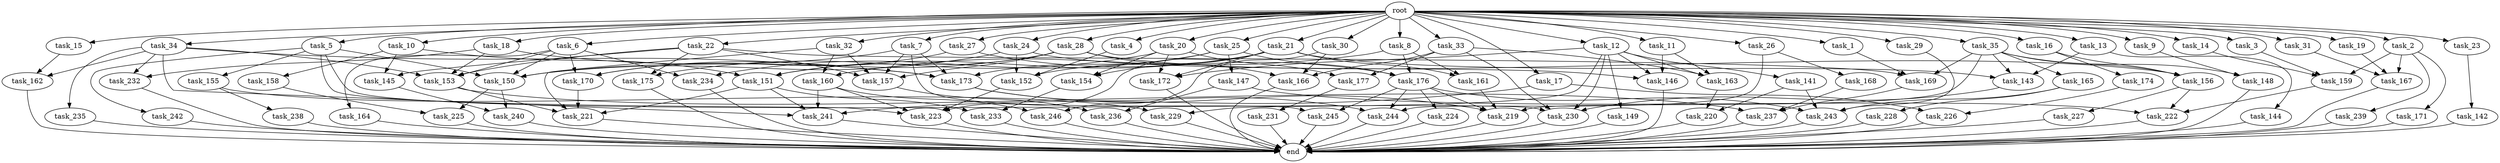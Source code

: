 digraph G {
  task_162 [size="5239860101.120000"];
  task_147 [size="1374389534.720000"];
  task_221 [size="15290083573.760000"];
  task_240 [size="1116691496.960000"];
  task_15 [size="10.240000"];
  task_145 [size="2147483648.000000"];
  task_229 [size="10737418240.000000"];
  task_161 [size="5583457484.800000"];
  task_9 [size="10.240000"];
  task_163 [size="11081015623.680000"];
  task_4 [size="10.240000"];
  task_166 [size="10737418240.000000"];
  task_13 [size="10.240000"];
  task_14 [size="10.240000"];
  task_174 [size="773094113.280000"];
  task_32 [size="10.240000"];
  task_3 [size="10.240000"];
  task_159 [size="14431090114.559999"];
  task_5 [size="10.240000"];
  task_169 [size="7129645711.360001"];
  task_20 [size="10.240000"];
  task_155 [size="343597383.680000"];
  task_22 [size="10.240000"];
  task_231 [size="2147483648.000000"];
  task_26 [size="10.240000"];
  task_28 [size="10.240000"];
  task_148 [size="3521873182.720000"];
  task_158 [size="1374389534.720000"];
  task_175 [size="6270652252.160000"];
  task_233 [size="14087492730.880001"];
  task_150 [size="15633680957.440001"];
  task_2 [size="10.240000"];
  task_172 [size="18296560680.959999"];
  task_7 [size="10.240000"];
  task_176 [size="6957847019.520000"];
  task_25 [size="10.240000"];
  task_21 [size="10.240000"];
  task_31 [size="10.240000"];
  task_232 [size="10050223472.639999"];
  task_1 [size="10.240000"];
  task_23 [size="10.240000"];
  task_141 [size="8589934592.000000"];
  task_238 [size="2147483648.000000"];
  task_237 [size="13314398617.600000"];
  task_154 [size="9706626088.960001"];
  task_29 [size="10.240000"];
  task_173 [size="12799002542.080000"];
  task_236 [size="2491081031.680000"];
  task_223 [size="14516989460.480000"];
  task_220 [size="9105330667.520000"];
  task_244 [size="11510512353.280001"];
  task_24 [size="10.240000"];
  task_18 [size="10.240000"];
  task_167 [size="17523466567.680000"];
  task_243 [size="13228499271.680000"];
  task_226 [size="6184752906.240000"];
  task_242 [size="343597383.680000"];
  task_170 [size="16664473108.480000"];
  task_245 [size="1717986918.400000"];
  task_157 [size="11854109736.960001"];
  task_165 [size="2147483648.000000"];
  task_230 [size="11424613007.360001"];
  task_149 [size="8589934592.000000"];
  task_19 [size="10.240000"];
  task_168 [size="4209067950.080000"];
  task_224 [size="343597383.680000"];
  task_222 [size="2491081031.680000"];
  task_177 [size="7645041786.880000"];
  task_164 [size="6957847019.520000"];
  task_16 [size="10.240000"];
  task_30 [size="10.240000"];
  task_246 [size="4466765987.840000"];
  task_8 [size="10.240000"];
  task_12 [size="10.240000"];
  task_34 [size="10.240000"];
  root [size="0.000000"];
  task_17 [size="10.240000"];
  end [size="0.000000"];
  task_152 [size="19756849561.600002"];
  task_151 [size="11081015623.680000"];
  task_156 [size="8418135900.160000"];
  task_219 [size="18038862643.200001"];
  task_27 [size="10.240000"];
  task_6 [size="10.240000"];
  task_35 [size="10.240000"];
  task_33 [size="10.240000"];
  task_241 [size="16149077032.960001"];
  task_225 [size="4552665333.760000"];
  task_239 [size="8589934592.000000"];
  task_228 [size="2147483648.000000"];
  task_234 [size="8332236554.240000"];
  task_10 [size="10.240000"];
  task_171 [size="8589934592.000000"];
  task_143 [size="7730941132.800000"];
  task_11 [size="10.240000"];
  task_227 [size="773094113.280000"];
  task_153 [size="17781164605.439999"];
  task_146 [size="15891378995.200001"];
  task_142 [size="1374389534.720000"];
  task_144 [size="1374389534.720000"];
  task_235 [size="3092376453.120000"];
  task_160 [size="5583457484.800000"];

  task_162 -> end [size="1.000000"];
  task_147 -> task_236 [size="33554432.000000"];
  task_147 -> task_222 [size="33554432.000000"];
  task_221 -> end [size="1.000000"];
  task_240 -> end [size="1.000000"];
  task_15 -> task_162 [size="209715200.000000"];
  task_145 -> task_240 [size="75497472.000000"];
  task_229 -> end [size="1.000000"];
  task_161 -> task_219 [size="838860800.000000"];
  task_9 -> task_148 [size="134217728.000000"];
  task_163 -> task_220 [size="679477248.000000"];
  task_4 -> task_152 [size="838860800.000000"];
  task_166 -> end [size="1.000000"];
  task_13 -> task_144 [size="134217728.000000"];
  task_13 -> task_143 [size="134217728.000000"];
  task_14 -> task_159 [size="33554432.000000"];
  task_174 -> task_226 [size="301989888.000000"];
  task_32 -> task_157 [size="411041792.000000"];
  task_32 -> task_221 [size="411041792.000000"];
  task_32 -> task_160 [size="411041792.000000"];
  task_3 -> task_159 [size="536870912.000000"];
  task_159 -> task_222 [size="134217728.000000"];
  task_5 -> task_155 [size="33554432.000000"];
  task_5 -> task_223 [size="33554432.000000"];
  task_5 -> task_242 [size="33554432.000000"];
  task_5 -> task_230 [size="33554432.000000"];
  task_5 -> task_150 [size="33554432.000000"];
  task_169 -> task_237 [size="411041792.000000"];
  task_20 -> task_154 [size="536870912.000000"];
  task_20 -> task_177 [size="536870912.000000"];
  task_20 -> task_175 [size="536870912.000000"];
  task_20 -> task_172 [size="536870912.000000"];
  task_155 -> task_229 [size="209715200.000000"];
  task_155 -> task_238 [size="209715200.000000"];
  task_22 -> task_157 [size="75497472.000000"];
  task_22 -> task_145 [size="75497472.000000"];
  task_22 -> task_169 [size="75497472.000000"];
  task_22 -> task_175 [size="75497472.000000"];
  task_22 -> task_153 [size="75497472.000000"];
  task_231 -> end [size="1.000000"];
  task_26 -> task_168 [size="411041792.000000"];
  task_26 -> task_244 [size="411041792.000000"];
  task_28 -> task_151 [size="536870912.000000"];
  task_28 -> task_157 [size="536870912.000000"];
  task_28 -> task_156 [size="536870912.000000"];
  task_28 -> task_170 [size="536870912.000000"];
  task_28 -> task_166 [size="536870912.000000"];
  task_148 -> end [size="1.000000"];
  task_158 -> task_225 [size="411041792.000000"];
  task_175 -> end [size="1.000000"];
  task_233 -> end [size="1.000000"];
  task_150 -> task_225 [size="33554432.000000"];
  task_150 -> task_240 [size="33554432.000000"];
  task_2 -> task_167 [size="838860800.000000"];
  task_2 -> task_239 [size="838860800.000000"];
  task_2 -> task_159 [size="838860800.000000"];
  task_2 -> task_171 [size="838860800.000000"];
  task_172 -> end [size="1.000000"];
  task_7 -> task_157 [size="134217728.000000"];
  task_7 -> task_150 [size="134217728.000000"];
  task_7 -> task_245 [size="134217728.000000"];
  task_7 -> task_173 [size="134217728.000000"];
  task_176 -> task_244 [size="33554432.000000"];
  task_176 -> task_243 [size="33554432.000000"];
  task_176 -> task_219 [size="33554432.000000"];
  task_176 -> task_224 [size="33554432.000000"];
  task_176 -> task_245 [size="33554432.000000"];
  task_25 -> task_176 [size="134217728.000000"];
  task_25 -> task_147 [size="134217728.000000"];
  task_25 -> task_173 [size="134217728.000000"];
  task_25 -> task_234 [size="134217728.000000"];
  task_21 -> task_151 [size="411041792.000000"];
  task_21 -> task_154 [size="411041792.000000"];
  task_21 -> task_172 [size="411041792.000000"];
  task_21 -> task_223 [size="411041792.000000"];
  task_21 -> task_161 [size="411041792.000000"];
  task_21 -> task_143 [size="411041792.000000"];
  task_21 -> task_152 [size="411041792.000000"];
  task_31 -> task_167 [size="838860800.000000"];
  task_232 -> end [size="1.000000"];
  task_1 -> task_169 [size="411041792.000000"];
  task_23 -> task_142 [size="134217728.000000"];
  task_141 -> task_243 [size="209715200.000000"];
  task_141 -> task_220 [size="209715200.000000"];
  task_238 -> end [size="1.000000"];
  task_237 -> end [size="1.000000"];
  task_154 -> task_233 [size="536870912.000000"];
  task_29 -> task_243 [size="838860800.000000"];
  task_173 -> task_244 [size="679477248.000000"];
  task_173 -> task_219 [size="679477248.000000"];
  task_236 -> end [size="1.000000"];
  task_223 -> end [size="1.000000"];
  task_220 -> end [size="1.000000"];
  task_244 -> end [size="1.000000"];
  task_24 -> task_146 [size="679477248.000000"];
  task_24 -> task_150 [size="679477248.000000"];
  task_24 -> task_152 [size="679477248.000000"];
  task_18 -> task_232 [size="679477248.000000"];
  task_18 -> task_153 [size="679477248.000000"];
  task_18 -> task_173 [size="679477248.000000"];
  task_167 -> end [size="1.000000"];
  task_243 -> end [size="1.000000"];
  task_226 -> end [size="1.000000"];
  task_242 -> end [size="1.000000"];
  task_170 -> task_221 [size="33554432.000000"];
  task_245 -> end [size="1.000000"];
  task_157 -> task_236 [size="209715200.000000"];
  task_165 -> task_243 [size="209715200.000000"];
  task_165 -> task_228 [size="209715200.000000"];
  task_230 -> end [size="1.000000"];
  task_149 -> end [size="1.000000"];
  task_19 -> task_167 [size="33554432.000000"];
  task_168 -> task_237 [size="679477248.000000"];
  task_224 -> end [size="1.000000"];
  task_222 -> end [size="1.000000"];
  task_177 -> task_231 [size="209715200.000000"];
  task_164 -> end [size="1.000000"];
  task_16 -> task_156 [size="75497472.000000"];
  task_16 -> task_174 [size="75497472.000000"];
  task_30 -> task_246 [size="301989888.000000"];
  task_30 -> task_166 [size="301989888.000000"];
  task_246 -> end [size="1.000000"];
  task_8 -> task_176 [size="134217728.000000"];
  task_8 -> task_161 [size="134217728.000000"];
  task_8 -> task_160 [size="134217728.000000"];
  task_12 -> task_230 [size="838860800.000000"];
  task_12 -> task_149 [size="838860800.000000"];
  task_12 -> task_146 [size="838860800.000000"];
  task_12 -> task_163 [size="838860800.000000"];
  task_12 -> task_141 [size="838860800.000000"];
  task_12 -> task_229 [size="838860800.000000"];
  task_12 -> task_172 [size="838860800.000000"];
  task_34 -> task_162 [size="301989888.000000"];
  task_34 -> task_232 [size="301989888.000000"];
  task_34 -> task_153 [size="301989888.000000"];
  task_34 -> task_173 [size="301989888.000000"];
  task_34 -> task_235 [size="301989888.000000"];
  task_34 -> task_241 [size="301989888.000000"];
  root -> task_26 [size="1.000000"];
  root -> task_8 [size="1.000000"];
  root -> task_34 [size="1.000000"];
  root -> task_28 [size="1.000000"];
  root -> task_15 [size="1.000000"];
  root -> task_29 [size="1.000000"];
  root -> task_17 [size="1.000000"];
  root -> task_9 [size="1.000000"];
  root -> task_6 [size="1.000000"];
  root -> task_2 [size="1.000000"];
  root -> task_10 [size="1.000000"];
  root -> task_27 [size="1.000000"];
  root -> task_7 [size="1.000000"];
  root -> task_4 [size="1.000000"];
  root -> task_24 [size="1.000000"];
  root -> task_25 [size="1.000000"];
  root -> task_18 [size="1.000000"];
  root -> task_20 [size="1.000000"];
  root -> task_35 [size="1.000000"];
  root -> task_13 [size="1.000000"];
  root -> task_31 [size="1.000000"];
  root -> task_14 [size="1.000000"];
  root -> task_1 [size="1.000000"];
  root -> task_23 [size="1.000000"];
  root -> task_11 [size="1.000000"];
  root -> task_3 [size="1.000000"];
  root -> task_32 [size="1.000000"];
  root -> task_5 [size="1.000000"];
  root -> task_12 [size="1.000000"];
  root -> task_22 [size="1.000000"];
  root -> task_19 [size="1.000000"];
  root -> task_33 [size="1.000000"];
  root -> task_21 [size="1.000000"];
  root -> task_16 [size="1.000000"];
  root -> task_30 [size="1.000000"];
  task_17 -> task_226 [size="301989888.000000"];
  task_17 -> task_241 [size="301989888.000000"];
  task_152 -> task_223 [size="838860800.000000"];
  task_151 -> task_221 [size="838860800.000000"];
  task_151 -> task_233 [size="838860800.000000"];
  task_151 -> task_241 [size="838860800.000000"];
  task_156 -> task_222 [size="75497472.000000"];
  task_156 -> task_227 [size="75497472.000000"];
  task_219 -> end [size="1.000000"];
  task_27 -> task_176 [size="411041792.000000"];
  task_27 -> task_170 [size="411041792.000000"];
  task_6 -> task_150 [size="679477248.000000"];
  task_6 -> task_164 [size="679477248.000000"];
  task_6 -> task_153 [size="679477248.000000"];
  task_6 -> task_170 [size="679477248.000000"];
  task_6 -> task_234 [size="679477248.000000"];
  task_35 -> task_219 [size="209715200.000000"];
  task_35 -> task_169 [size="209715200.000000"];
  task_35 -> task_156 [size="209715200.000000"];
  task_35 -> task_148 [size="209715200.000000"];
  task_35 -> task_165 [size="209715200.000000"];
  task_35 -> task_143 [size="209715200.000000"];
  task_33 -> task_177 [size="209715200.000000"];
  task_33 -> task_230 [size="209715200.000000"];
  task_33 -> task_166 [size="209715200.000000"];
  task_33 -> task_163 [size="209715200.000000"];
  task_241 -> end [size="1.000000"];
  task_225 -> end [size="1.000000"];
  task_239 -> end [size="1.000000"];
  task_228 -> end [size="1.000000"];
  task_234 -> end [size="1.000000"];
  task_10 -> task_151 [size="134217728.000000"];
  task_10 -> task_158 [size="134217728.000000"];
  task_10 -> task_145 [size="134217728.000000"];
  task_171 -> end [size="1.000000"];
  task_143 -> task_230 [size="33554432.000000"];
  task_11 -> task_146 [size="33554432.000000"];
  task_11 -> task_163 [size="33554432.000000"];
  task_227 -> end [size="1.000000"];
  task_153 -> task_221 [size="209715200.000000"];
  task_153 -> task_237 [size="209715200.000000"];
  task_146 -> end [size="1.000000"];
  task_142 -> end [size="1.000000"];
  task_144 -> end [size="1.000000"];
  task_235 -> end [size="1.000000"];
  task_160 -> task_223 [size="134217728.000000"];
  task_160 -> task_246 [size="134217728.000000"];
  task_160 -> task_241 [size="134217728.000000"];
}
